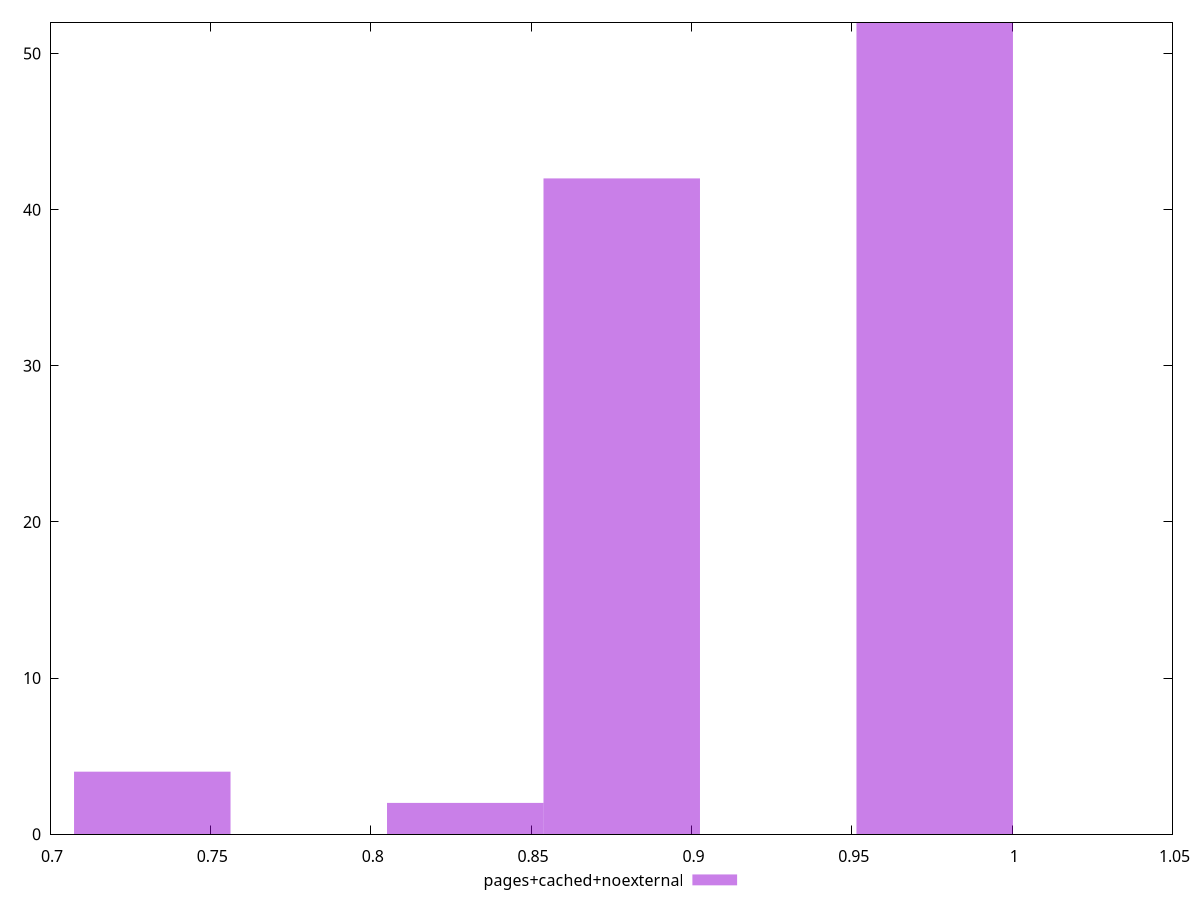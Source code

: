 $_pagesCachedNoexternal <<EOF
0.8782713785936146 42
0.9758570873262384 52
0.8294785242273026 2
0.7318928154946789 4
EOF
set key outside below
set terminal pngcairo
set output "report_00006_2020-11-02T20-21-41.718Z/uses-http2/pages+cached+noexternal//hist.png"
set yrange [0:52]
set boxwidth 0.04879285436631192
set style fill transparent solid 0.5 noborder
plot $_pagesCachedNoexternal title "pages+cached+noexternal" with boxes ,